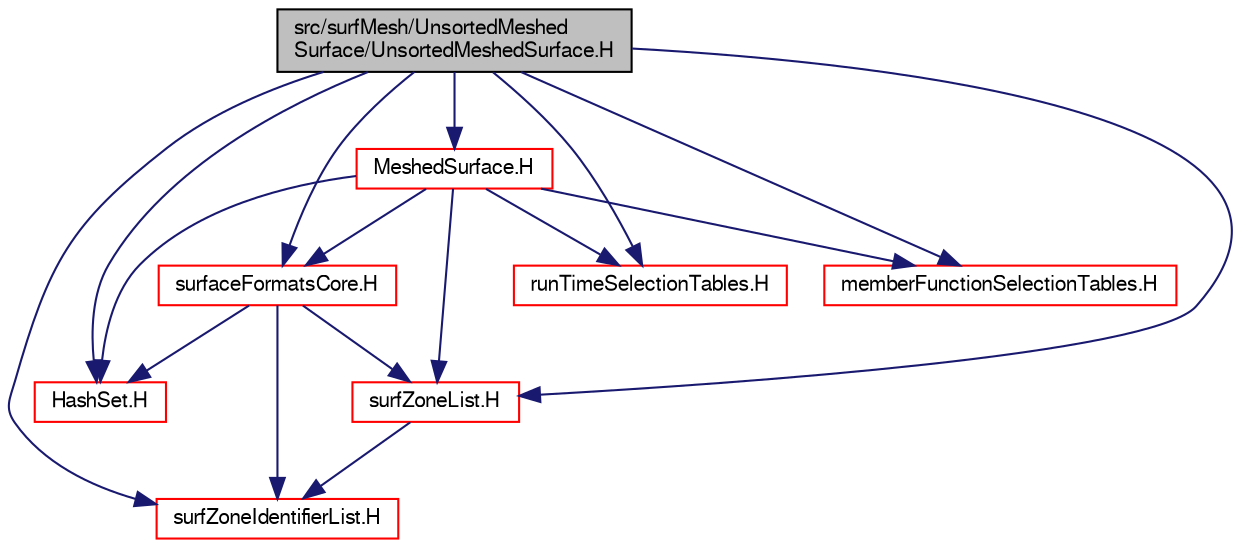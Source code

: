 digraph "src/surfMesh/UnsortedMeshedSurface/UnsortedMeshedSurface.H"
{
  bgcolor="transparent";
  edge [fontname="FreeSans",fontsize="10",labelfontname="FreeSans",labelfontsize="10"];
  node [fontname="FreeSans",fontsize="10",shape=record];
  Node0 [label="src/surfMesh/UnsortedMeshed\lSurface/UnsortedMeshedSurface.H",height=0.2,width=0.4,color="black", fillcolor="grey75", style="filled", fontcolor="black"];
  Node0 -> Node1 [color="midnightblue",fontsize="10",style="solid",fontname="FreeSans"];
  Node1 [label="MeshedSurface.H",height=0.2,width=0.4,color="red",URL="$a15041.html"];
  Node1 -> Node160 [color="midnightblue",fontsize="10",style="solid",fontname="FreeSans"];
  Node160 [label="surfZoneList.H",height=0.2,width=0.4,color="red",URL="$a15332.html"];
  Node160 -> Node173 [color="midnightblue",fontsize="10",style="solid",fontname="FreeSans"];
  Node173 [label="surfZoneIdentifierList.H",height=0.2,width=0.4,color="red",URL="$a15341.html"];
  Node1 -> Node174 [color="midnightblue",fontsize="10",style="solid",fontname="FreeSans"];
  Node174 [label="surfaceFormatsCore.H",height=0.2,width=0.4,color="red",URL="$a15215.html"];
  Node174 -> Node140 [color="midnightblue",fontsize="10",style="solid",fontname="FreeSans"];
  Node140 [label="HashSet.H",height=0.2,width=0.4,color="red",URL="$a08471.html"];
  Node174 -> Node160 [color="midnightblue",fontsize="10",style="solid",fontname="FreeSans"];
  Node174 -> Node173 [color="midnightblue",fontsize="10",style="solid",fontname="FreeSans"];
  Node1 -> Node124 [color="midnightblue",fontsize="10",style="solid",fontname="FreeSans"];
  Node124 [label="runTimeSelectionTables.H",height=0.2,width=0.4,color="red",URL="$a09266.html",tooltip="Macros to ease declaration of run-time selection tables. "];
  Node1 -> Node176 [color="midnightblue",fontsize="10",style="solid",fontname="FreeSans"];
  Node176 [label="memberFunctionSelectionTables.H",height=0.2,width=0.4,color="red",URL="$a09278.html"];
  Node1 -> Node140 [color="midnightblue",fontsize="10",style="solid",fontname="FreeSans"];
  Node0 -> Node173 [color="midnightblue",fontsize="10",style="solid",fontname="FreeSans"];
  Node0 -> Node160 [color="midnightblue",fontsize="10",style="solid",fontname="FreeSans"];
  Node0 -> Node174 [color="midnightblue",fontsize="10",style="solid",fontname="FreeSans"];
  Node0 -> Node124 [color="midnightblue",fontsize="10",style="solid",fontname="FreeSans"];
  Node0 -> Node176 [color="midnightblue",fontsize="10",style="solid",fontname="FreeSans"];
  Node0 -> Node140 [color="midnightblue",fontsize="10",style="solid",fontname="FreeSans"];
}
